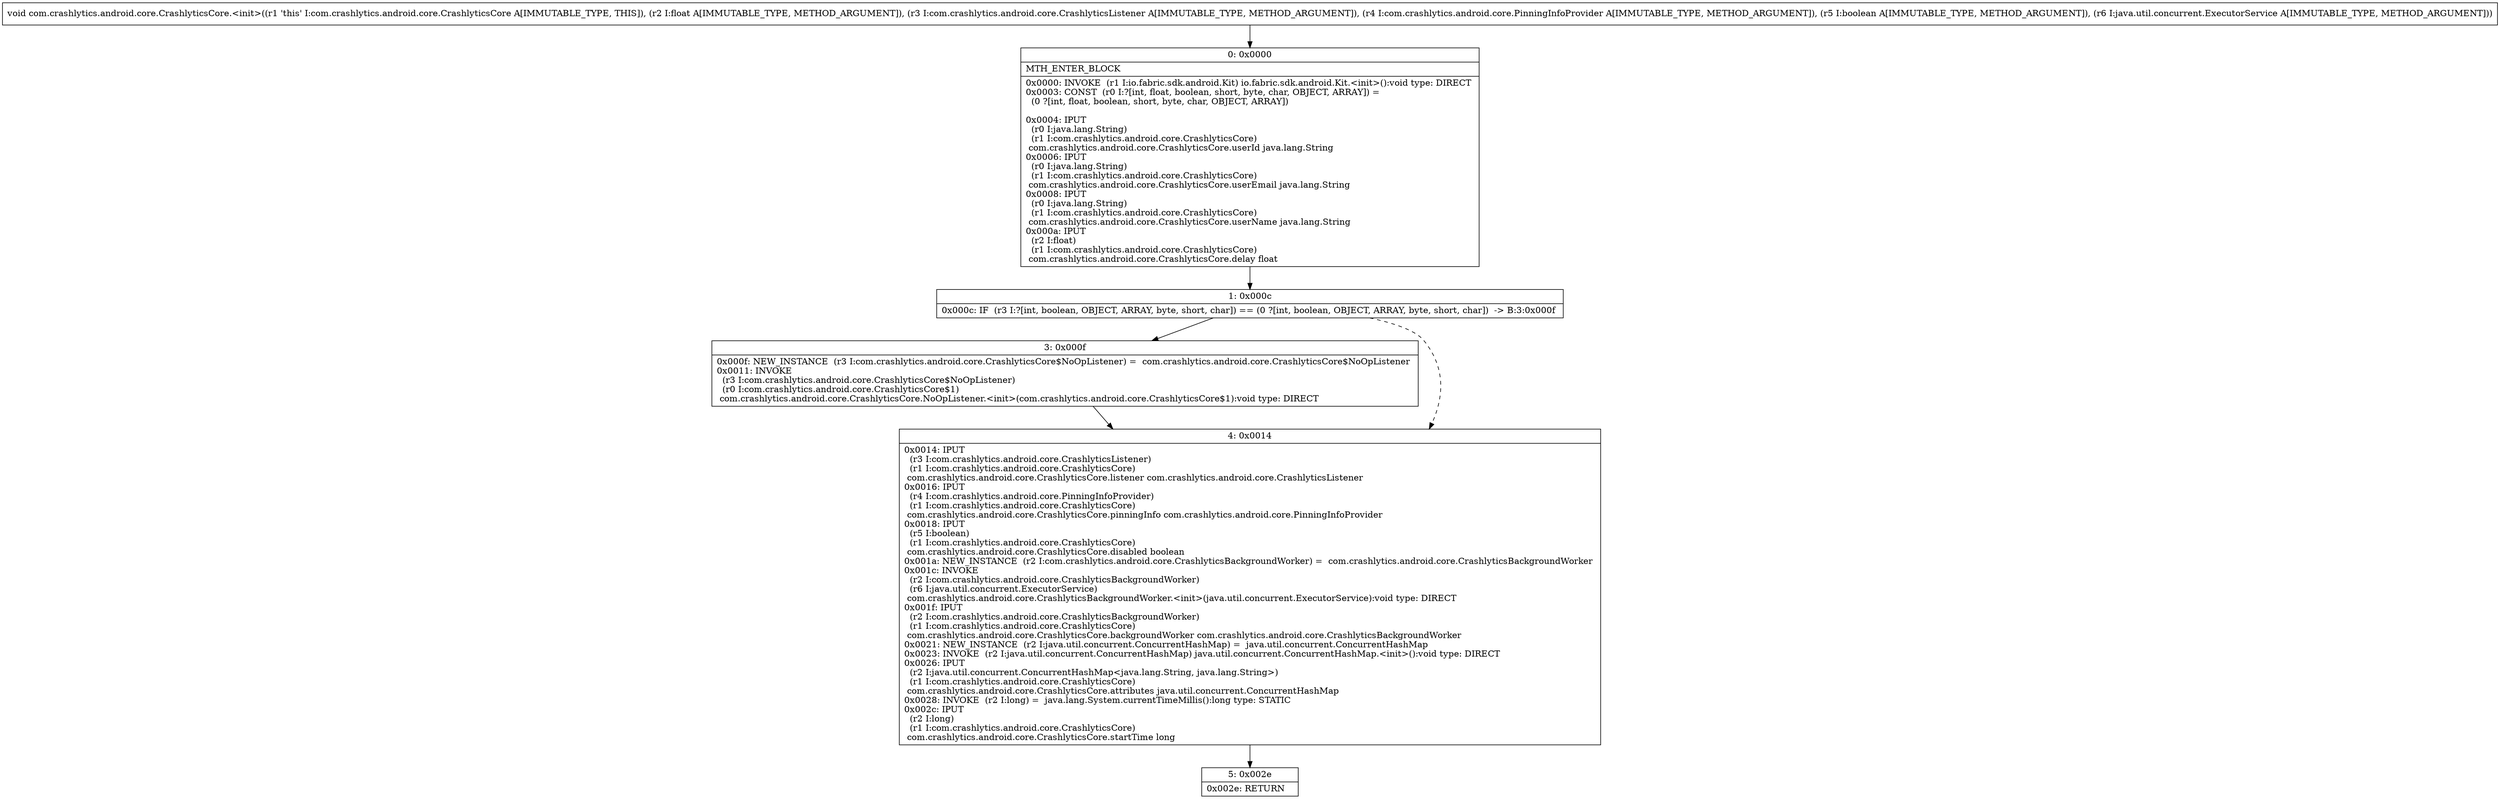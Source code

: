digraph "CFG forcom.crashlytics.android.core.CrashlyticsCore.\<init\>(FLcom\/crashlytics\/android\/core\/CrashlyticsListener;Lcom\/crashlytics\/android\/core\/PinningInfoProvider;ZLjava\/util\/concurrent\/ExecutorService;)V" {
Node_0 [shape=record,label="{0\:\ 0x0000|MTH_ENTER_BLOCK\l|0x0000: INVOKE  (r1 I:io.fabric.sdk.android.Kit) io.fabric.sdk.android.Kit.\<init\>():void type: DIRECT \l0x0003: CONST  (r0 I:?[int, float, boolean, short, byte, char, OBJECT, ARRAY]) = \l  (0 ?[int, float, boolean, short, byte, char, OBJECT, ARRAY])\l \l0x0004: IPUT  \l  (r0 I:java.lang.String)\l  (r1 I:com.crashlytics.android.core.CrashlyticsCore)\l com.crashlytics.android.core.CrashlyticsCore.userId java.lang.String \l0x0006: IPUT  \l  (r0 I:java.lang.String)\l  (r1 I:com.crashlytics.android.core.CrashlyticsCore)\l com.crashlytics.android.core.CrashlyticsCore.userEmail java.lang.String \l0x0008: IPUT  \l  (r0 I:java.lang.String)\l  (r1 I:com.crashlytics.android.core.CrashlyticsCore)\l com.crashlytics.android.core.CrashlyticsCore.userName java.lang.String \l0x000a: IPUT  \l  (r2 I:float)\l  (r1 I:com.crashlytics.android.core.CrashlyticsCore)\l com.crashlytics.android.core.CrashlyticsCore.delay float \l}"];
Node_1 [shape=record,label="{1\:\ 0x000c|0x000c: IF  (r3 I:?[int, boolean, OBJECT, ARRAY, byte, short, char]) == (0 ?[int, boolean, OBJECT, ARRAY, byte, short, char])  \-\> B:3:0x000f \l}"];
Node_3 [shape=record,label="{3\:\ 0x000f|0x000f: NEW_INSTANCE  (r3 I:com.crashlytics.android.core.CrashlyticsCore$NoOpListener) =  com.crashlytics.android.core.CrashlyticsCore$NoOpListener \l0x0011: INVOKE  \l  (r3 I:com.crashlytics.android.core.CrashlyticsCore$NoOpListener)\l  (r0 I:com.crashlytics.android.core.CrashlyticsCore$1)\l com.crashlytics.android.core.CrashlyticsCore.NoOpListener.\<init\>(com.crashlytics.android.core.CrashlyticsCore$1):void type: DIRECT \l}"];
Node_4 [shape=record,label="{4\:\ 0x0014|0x0014: IPUT  \l  (r3 I:com.crashlytics.android.core.CrashlyticsListener)\l  (r1 I:com.crashlytics.android.core.CrashlyticsCore)\l com.crashlytics.android.core.CrashlyticsCore.listener com.crashlytics.android.core.CrashlyticsListener \l0x0016: IPUT  \l  (r4 I:com.crashlytics.android.core.PinningInfoProvider)\l  (r1 I:com.crashlytics.android.core.CrashlyticsCore)\l com.crashlytics.android.core.CrashlyticsCore.pinningInfo com.crashlytics.android.core.PinningInfoProvider \l0x0018: IPUT  \l  (r5 I:boolean)\l  (r1 I:com.crashlytics.android.core.CrashlyticsCore)\l com.crashlytics.android.core.CrashlyticsCore.disabled boolean \l0x001a: NEW_INSTANCE  (r2 I:com.crashlytics.android.core.CrashlyticsBackgroundWorker) =  com.crashlytics.android.core.CrashlyticsBackgroundWorker \l0x001c: INVOKE  \l  (r2 I:com.crashlytics.android.core.CrashlyticsBackgroundWorker)\l  (r6 I:java.util.concurrent.ExecutorService)\l com.crashlytics.android.core.CrashlyticsBackgroundWorker.\<init\>(java.util.concurrent.ExecutorService):void type: DIRECT \l0x001f: IPUT  \l  (r2 I:com.crashlytics.android.core.CrashlyticsBackgroundWorker)\l  (r1 I:com.crashlytics.android.core.CrashlyticsCore)\l com.crashlytics.android.core.CrashlyticsCore.backgroundWorker com.crashlytics.android.core.CrashlyticsBackgroundWorker \l0x0021: NEW_INSTANCE  (r2 I:java.util.concurrent.ConcurrentHashMap) =  java.util.concurrent.ConcurrentHashMap \l0x0023: INVOKE  (r2 I:java.util.concurrent.ConcurrentHashMap) java.util.concurrent.ConcurrentHashMap.\<init\>():void type: DIRECT \l0x0026: IPUT  \l  (r2 I:java.util.concurrent.ConcurrentHashMap\<java.lang.String, java.lang.String\>)\l  (r1 I:com.crashlytics.android.core.CrashlyticsCore)\l com.crashlytics.android.core.CrashlyticsCore.attributes java.util.concurrent.ConcurrentHashMap \l0x0028: INVOKE  (r2 I:long) =  java.lang.System.currentTimeMillis():long type: STATIC \l0x002c: IPUT  \l  (r2 I:long)\l  (r1 I:com.crashlytics.android.core.CrashlyticsCore)\l com.crashlytics.android.core.CrashlyticsCore.startTime long \l}"];
Node_5 [shape=record,label="{5\:\ 0x002e|0x002e: RETURN   \l}"];
MethodNode[shape=record,label="{void com.crashlytics.android.core.CrashlyticsCore.\<init\>((r1 'this' I:com.crashlytics.android.core.CrashlyticsCore A[IMMUTABLE_TYPE, THIS]), (r2 I:float A[IMMUTABLE_TYPE, METHOD_ARGUMENT]), (r3 I:com.crashlytics.android.core.CrashlyticsListener A[IMMUTABLE_TYPE, METHOD_ARGUMENT]), (r4 I:com.crashlytics.android.core.PinningInfoProvider A[IMMUTABLE_TYPE, METHOD_ARGUMENT]), (r5 I:boolean A[IMMUTABLE_TYPE, METHOD_ARGUMENT]), (r6 I:java.util.concurrent.ExecutorService A[IMMUTABLE_TYPE, METHOD_ARGUMENT])) }"];
MethodNode -> Node_0;
Node_0 -> Node_1;
Node_1 -> Node_3;
Node_1 -> Node_4[style=dashed];
Node_3 -> Node_4;
Node_4 -> Node_5;
}

